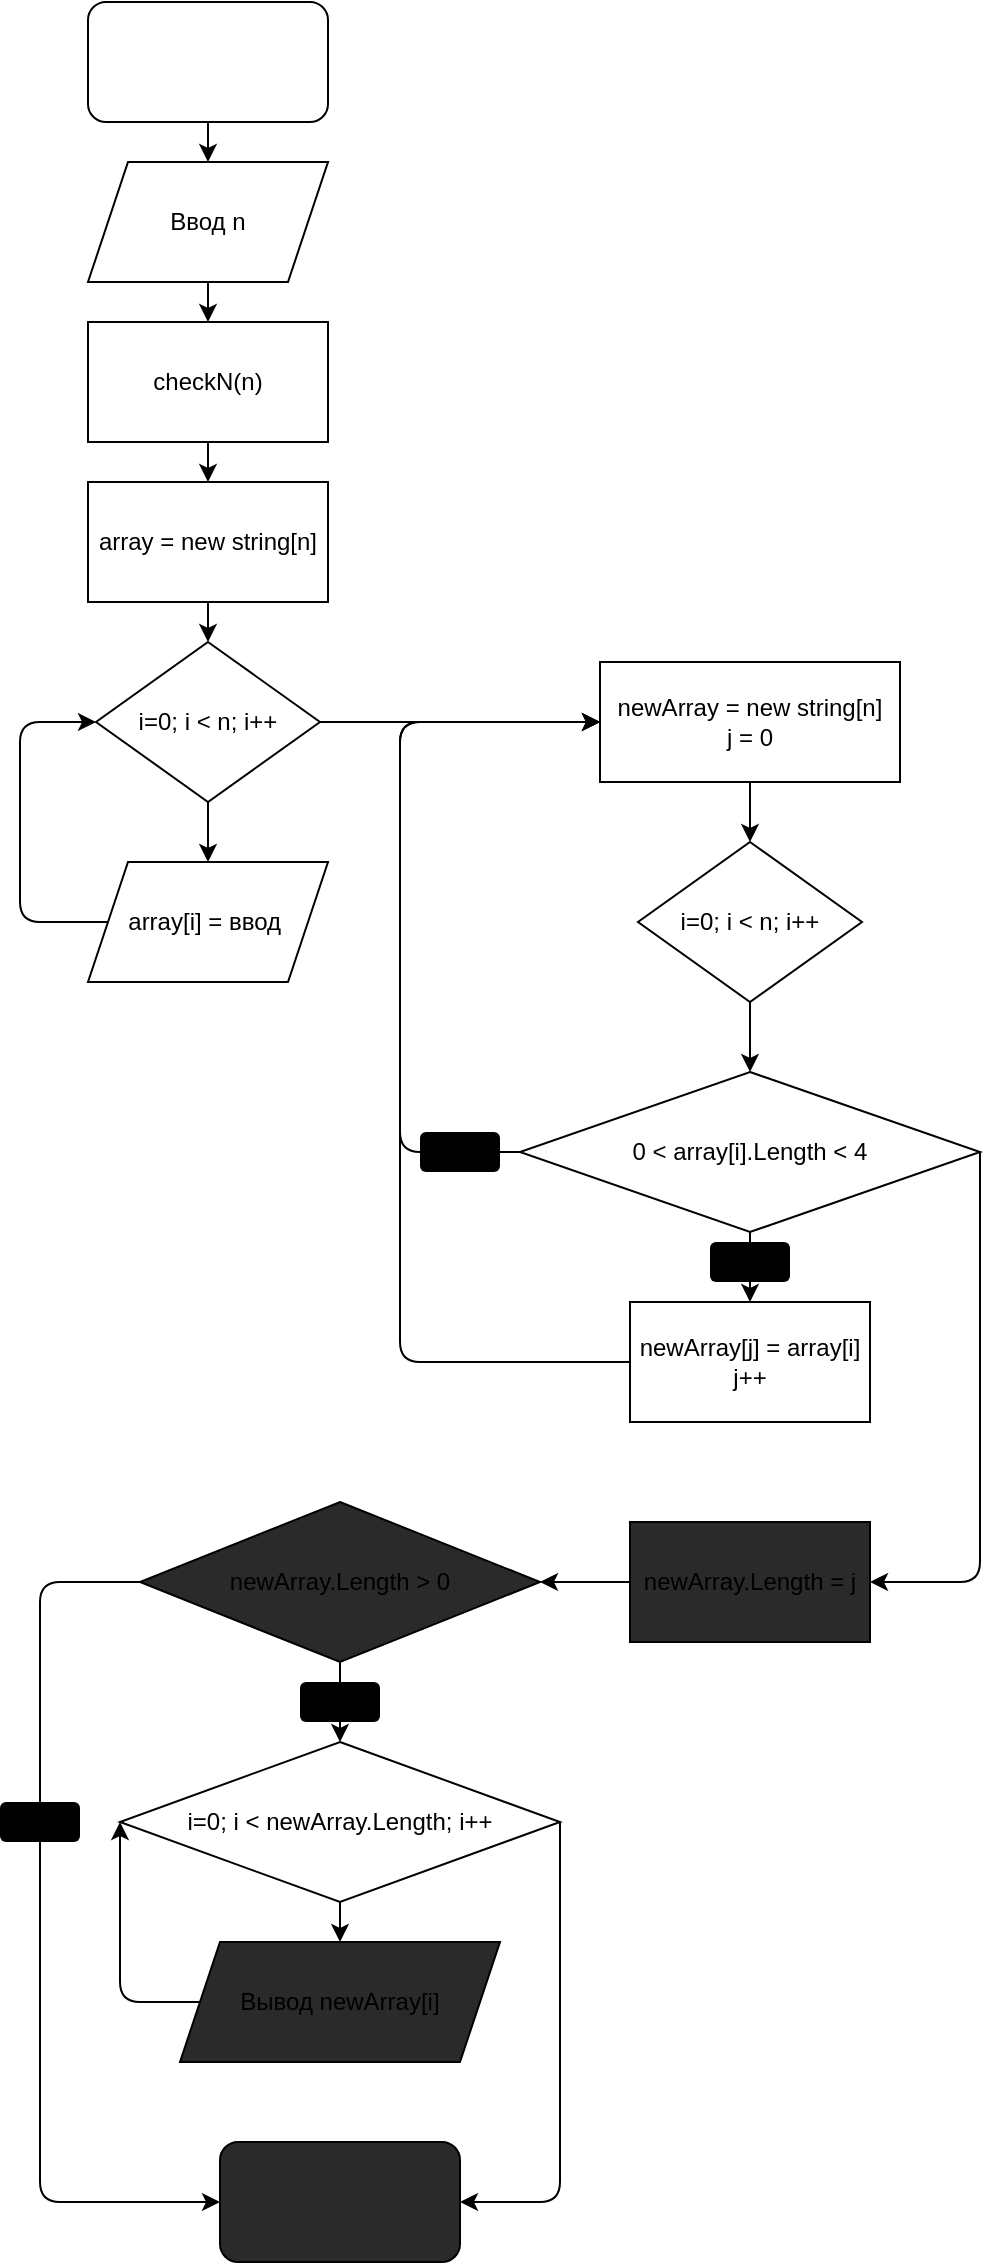 <mxfile>
    <diagram id="uJTrl-KsU-FuzJgDPuOL" name="Страница 1">
        <mxGraphModel dx="1980" dy="830" grid="1" gridSize="10" guides="1" tooltips="1" connect="1" arrows="1" fold="1" page="1" pageScale="1" pageWidth="827" pageHeight="1169" math="0" shadow="0">
            <root>
                <mxCell id="0"/>
                <mxCell id="1" parent="0"/>
                <mxCell id="4" value="" style="edgeStyle=none;html=1;" edge="1" parent="1" source="2" target="3">
                    <mxGeometry relative="1" as="geometry"/>
                </mxCell>
                <mxCell id="2" value="" style="rounded=1;whiteSpace=wrap;html=1;" vertex="1" parent="1">
                    <mxGeometry x="354" y="10" width="120" height="60" as="geometry"/>
                </mxCell>
                <mxCell id="8" value="" style="edgeStyle=none;html=1;" edge="1" parent="1" source="3" target="7">
                    <mxGeometry relative="1" as="geometry"/>
                </mxCell>
                <mxCell id="3" value="Ввод n" style="shape=parallelogram;perimeter=parallelogramPerimeter;whiteSpace=wrap;html=1;fixedSize=1;" vertex="1" parent="1">
                    <mxGeometry x="354" y="90" width="120" height="60" as="geometry"/>
                </mxCell>
                <mxCell id="15" value="" style="edgeStyle=none;html=1;" edge="1" parent="1" source="5" target="14">
                    <mxGeometry relative="1" as="geometry"/>
                </mxCell>
                <mxCell id="18" style="edgeStyle=none;html=1;exitX=1;exitY=0.5;exitDx=0;exitDy=0;entryX=0;entryY=0.5;entryDx=0;entryDy=0;" edge="1" parent="1" source="5" target="17">
                    <mxGeometry relative="1" as="geometry"/>
                </mxCell>
                <mxCell id="5" value="i=0; i &amp;lt; n; i++" style="rhombus;whiteSpace=wrap;html=1;" vertex="1" parent="1">
                    <mxGeometry x="358" y="330" width="112" height="80" as="geometry"/>
                </mxCell>
                <mxCell id="11" value="" style="edgeStyle=none;html=1;" edge="1" parent="1" source="7" target="10">
                    <mxGeometry relative="1" as="geometry"/>
                </mxCell>
                <mxCell id="7" value="checkN(n)" style="rounded=0;whiteSpace=wrap;html=1;" vertex="1" parent="1">
                    <mxGeometry x="354" y="170" width="120" height="60" as="geometry"/>
                </mxCell>
                <mxCell id="12" value="" style="edgeStyle=none;html=1;" edge="1" parent="1" source="10" target="5">
                    <mxGeometry relative="1" as="geometry"/>
                </mxCell>
                <mxCell id="10" value="array = new string[n]" style="rounded=0;whiteSpace=wrap;html=1;" vertex="1" parent="1">
                    <mxGeometry x="354" y="250" width="120" height="60" as="geometry"/>
                </mxCell>
                <mxCell id="16" style="edgeStyle=none;html=1;exitX=0;exitY=0.5;exitDx=0;exitDy=0;entryX=0;entryY=0.5;entryDx=0;entryDy=0;" edge="1" parent="1" source="14" target="5">
                    <mxGeometry relative="1" as="geometry">
                        <Array as="points">
                            <mxPoint x="320" y="470"/>
                            <mxPoint x="320" y="370"/>
                        </Array>
                    </mxGeometry>
                </mxCell>
                <mxCell id="14" value="array[i] = ввод&amp;nbsp;" style="shape=parallelogram;perimeter=parallelogramPerimeter;whiteSpace=wrap;html=1;fixedSize=1;" vertex="1" parent="1">
                    <mxGeometry x="354" y="440" width="120" height="60" as="geometry"/>
                </mxCell>
                <mxCell id="20" value="" style="edgeStyle=none;html=1;" edge="1" parent="1" source="17" target="19">
                    <mxGeometry relative="1" as="geometry"/>
                </mxCell>
                <mxCell id="17" value="newArray = new string[n]&lt;br&gt;j = 0" style="rounded=0;whiteSpace=wrap;html=1;" vertex="1" parent="1">
                    <mxGeometry x="610" y="340" width="150" height="60" as="geometry"/>
                </mxCell>
                <mxCell id="22" value="" style="edgeStyle=none;html=1;" edge="1" parent="1" source="19" target="21">
                    <mxGeometry relative="1" as="geometry"/>
                </mxCell>
                <mxCell id="19" value="i=0; i &amp;lt; n; i++" style="rhombus;whiteSpace=wrap;html=1;" vertex="1" parent="1">
                    <mxGeometry x="629" y="430" width="112" height="80" as="geometry"/>
                </mxCell>
                <mxCell id="24" value="" style="edgeStyle=none;html=1;" edge="1" parent="1" source="21" target="23">
                    <mxGeometry relative="1" as="geometry"/>
                </mxCell>
                <mxCell id="26" style="edgeStyle=none;html=1;exitX=0;exitY=0.5;exitDx=0;exitDy=0;entryX=0;entryY=0.5;entryDx=0;entryDy=0;" edge="1" parent="1" source="21" target="17">
                    <mxGeometry relative="1" as="geometry">
                        <Array as="points">
                            <mxPoint x="510" y="585"/>
                            <mxPoint x="510" y="370"/>
                        </Array>
                    </mxGeometry>
                </mxCell>
                <mxCell id="29" style="edgeStyle=none;html=1;exitX=1;exitY=0.5;exitDx=0;exitDy=0;entryX=1;entryY=0.5;entryDx=0;entryDy=0;" edge="1" parent="1" source="21" target="30">
                    <mxGeometry relative="1" as="geometry">
                        <mxPoint x="750" y="810" as="targetPoint"/>
                        <Array as="points">
                            <mxPoint x="800" y="800"/>
                            <mxPoint x="750" y="800"/>
                        </Array>
                    </mxGeometry>
                </mxCell>
                <mxCell id="21" value="0 &amp;lt; array[i].Length &amp;lt; 4" style="rhombus;whiteSpace=wrap;html=1;" vertex="1" parent="1">
                    <mxGeometry x="570" y="545" width="230" height="80" as="geometry"/>
                </mxCell>
                <mxCell id="28" style="edgeStyle=none;html=1;exitX=0;exitY=0.5;exitDx=0;exitDy=0;entryX=0;entryY=0.5;entryDx=0;entryDy=0;" edge="1" parent="1" source="23" target="17">
                    <mxGeometry relative="1" as="geometry">
                        <Array as="points">
                            <mxPoint x="510" y="690"/>
                            <mxPoint x="510" y="370"/>
                        </Array>
                    </mxGeometry>
                </mxCell>
                <mxCell id="23" value="newArray[j] = array[i]&lt;br&gt;j++" style="rounded=0;whiteSpace=wrap;html=1;" vertex="1" parent="1">
                    <mxGeometry x="625" y="660" width="120" height="60" as="geometry"/>
                </mxCell>
                <mxCell id="25" value="Yes" style="text;html=1;align=center;verticalAlign=middle;whiteSpace=wrap;rounded=1;shadow=0;glass=0;fillColor=#000000;" vertex="1" parent="1">
                    <mxGeometry x="665" y="630" width="40" height="20" as="geometry"/>
                </mxCell>
                <mxCell id="27" value="No" style="text;html=1;align=center;verticalAlign=middle;whiteSpace=wrap;rounded=1;shadow=0;glass=0;fillColor=#000000;" vertex="1" parent="1">
                    <mxGeometry x="520" y="575" width="40" height="20" as="geometry"/>
                </mxCell>
                <mxCell id="32" value="" style="edgeStyle=none;html=1;" edge="1" parent="1" source="30" target="31">
                    <mxGeometry relative="1" as="geometry"/>
                </mxCell>
                <mxCell id="30" value="newArray.Length = j" style="rounded=0;whiteSpace=wrap;html=1;shadow=0;glass=0;fillColor=#2A2A2A;" vertex="1" parent="1">
                    <mxGeometry x="625" y="770" width="120" height="60" as="geometry"/>
                </mxCell>
                <mxCell id="34" value="" style="edgeStyle=none;html=1;" edge="1" parent="1" source="31" target="33">
                    <mxGeometry relative="1" as="geometry"/>
                </mxCell>
                <mxCell id="40" value="" style="edgeStyle=none;html=1;entryX=0;entryY=0.5;entryDx=0;entryDy=0;exitX=0;exitY=0.5;exitDx=0;exitDy=0;" edge="1" parent="1" source="31" target="44">
                    <mxGeometry relative="1" as="geometry">
                        <mxPoint x="300" y="800" as="targetPoint"/>
                        <Array as="points">
                            <mxPoint x="330" y="800"/>
                            <mxPoint x="330" y="1110"/>
                        </Array>
                    </mxGeometry>
                </mxCell>
                <mxCell id="31" value="newArray.Length &amp;gt; 0" style="rhombus;whiteSpace=wrap;html=1;rounded=0;shadow=0;glass=0;fillColor=#2A2A2A;" vertex="1" parent="1">
                    <mxGeometry x="380" y="760" width="200" height="80" as="geometry"/>
                </mxCell>
                <mxCell id="36" value="" style="edgeStyle=none;html=1;" edge="1" parent="1" source="33" target="35">
                    <mxGeometry relative="1" as="geometry"/>
                </mxCell>
                <mxCell id="45" style="edgeStyle=none;html=1;exitX=1;exitY=0.5;exitDx=0;exitDy=0;entryX=1;entryY=0.5;entryDx=0;entryDy=0;" edge="1" parent="1" source="33" target="44">
                    <mxGeometry relative="1" as="geometry">
                        <Array as="points">
                            <mxPoint x="590" y="1110"/>
                        </Array>
                    </mxGeometry>
                </mxCell>
                <mxCell id="33" value="i=0; i &amp;lt; newArray.Length; i++" style="rhombus;whiteSpace=wrap;html=1;" vertex="1" parent="1">
                    <mxGeometry x="370" y="880" width="220" height="80" as="geometry"/>
                </mxCell>
                <mxCell id="37" style="edgeStyle=none;html=1;exitX=0;exitY=0.5;exitDx=0;exitDy=0;entryX=0;entryY=0.5;entryDx=0;entryDy=0;" edge="1" parent="1" source="35" target="33">
                    <mxGeometry relative="1" as="geometry">
                        <Array as="points">
                            <mxPoint x="370" y="1010"/>
                        </Array>
                    </mxGeometry>
                </mxCell>
                <mxCell id="35" value="Вывод newArray[i]" style="shape=parallelogram;perimeter=parallelogramPerimeter;whiteSpace=wrap;html=1;fixedSize=1;rounded=0;shadow=0;glass=0;fillColor=#2A2A2A;" vertex="1" parent="1">
                    <mxGeometry x="400" y="980" width="160" height="60" as="geometry"/>
                </mxCell>
                <mxCell id="38" value="Yes" style="text;html=1;align=center;verticalAlign=middle;whiteSpace=wrap;rounded=1;shadow=0;glass=0;fillColor=#000000;" vertex="1" parent="1">
                    <mxGeometry x="460" y="850" width="40" height="20" as="geometry"/>
                </mxCell>
                <mxCell id="41" value="No" style="text;html=1;align=center;verticalAlign=middle;whiteSpace=wrap;rounded=1;shadow=0;glass=0;fillColor=#000000;" vertex="1" parent="1">
                    <mxGeometry x="310" y="910" width="40" height="20" as="geometry"/>
                </mxCell>
                <mxCell id="44" value="" style="rounded=1;whiteSpace=wrap;html=1;shadow=0;glass=0;fillColor=#2A2A2A;" vertex="1" parent="1">
                    <mxGeometry x="420" y="1080" width="120" height="60" as="geometry"/>
                </mxCell>
            </root>
        </mxGraphModel>
    </diagram>
</mxfile>